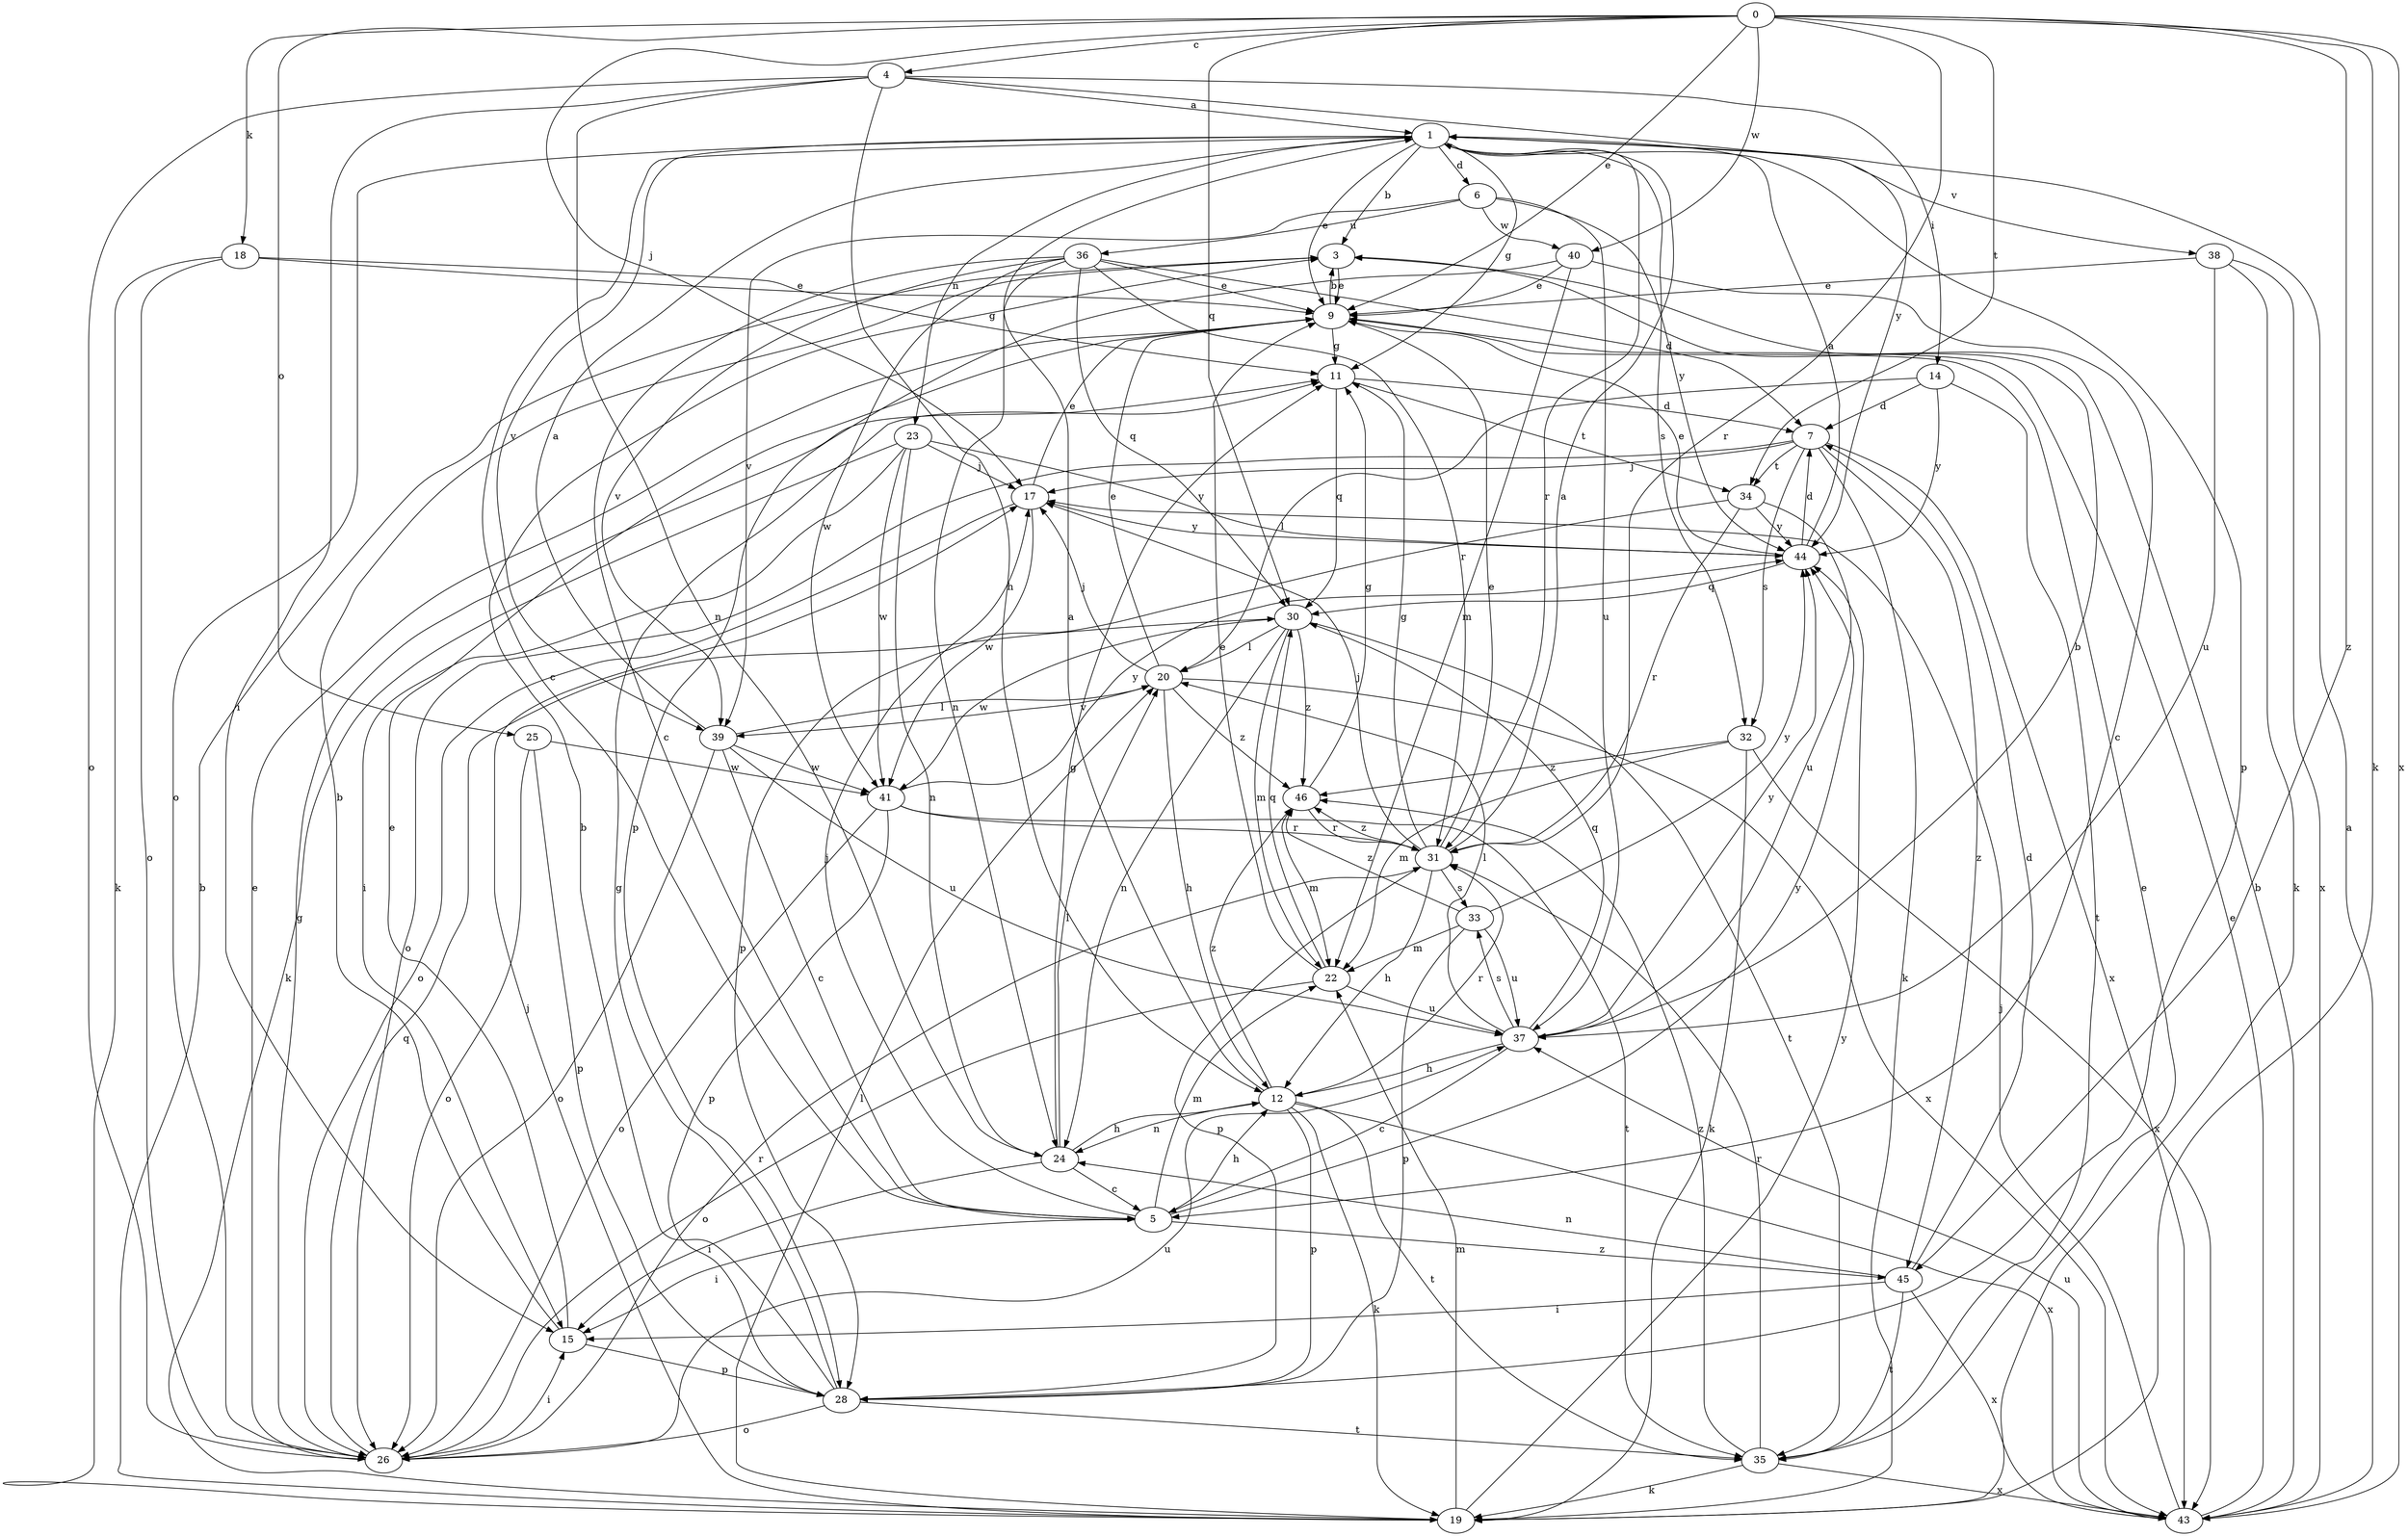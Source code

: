 strict digraph  {
0;
1;
3;
4;
5;
6;
7;
9;
11;
12;
14;
15;
17;
18;
19;
20;
22;
23;
24;
25;
26;
28;
30;
31;
32;
33;
34;
35;
36;
37;
38;
39;
40;
41;
43;
44;
45;
46;
0 -> 4  [label=c];
0 -> 9  [label=e];
0 -> 17  [label=j];
0 -> 18  [label=k];
0 -> 19  [label=k];
0 -> 25  [label=o];
0 -> 30  [label=q];
0 -> 31  [label=r];
0 -> 34  [label=t];
0 -> 40  [label=w];
0 -> 43  [label=x];
0 -> 45  [label=z];
1 -> 3  [label=b];
1 -> 5  [label=c];
1 -> 6  [label=d];
1 -> 9  [label=e];
1 -> 11  [label=g];
1 -> 23  [label=n];
1 -> 26  [label=o];
1 -> 28  [label=p];
1 -> 31  [label=r];
1 -> 32  [label=s];
1 -> 38  [label=v];
1 -> 39  [label=v];
3 -> 9  [label=e];
4 -> 1  [label=a];
4 -> 12  [label=h];
4 -> 14  [label=i];
4 -> 15  [label=i];
4 -> 24  [label=n];
4 -> 26  [label=o];
4 -> 44  [label=y];
5 -> 12  [label=h];
5 -> 15  [label=i];
5 -> 17  [label=j];
5 -> 22  [label=m];
5 -> 44  [label=y];
5 -> 45  [label=z];
6 -> 36  [label=u];
6 -> 37  [label=u];
6 -> 39  [label=v];
6 -> 40  [label=w];
6 -> 44  [label=y];
7 -> 17  [label=j];
7 -> 19  [label=k];
7 -> 26  [label=o];
7 -> 32  [label=s];
7 -> 34  [label=t];
7 -> 43  [label=x];
7 -> 45  [label=z];
9 -> 3  [label=b];
9 -> 11  [label=g];
11 -> 7  [label=d];
11 -> 30  [label=q];
11 -> 34  [label=t];
12 -> 1  [label=a];
12 -> 19  [label=k];
12 -> 24  [label=n];
12 -> 28  [label=p];
12 -> 31  [label=r];
12 -> 35  [label=t];
12 -> 43  [label=x];
12 -> 46  [label=z];
14 -> 7  [label=d];
14 -> 20  [label=l];
14 -> 35  [label=t];
14 -> 44  [label=y];
15 -> 3  [label=b];
15 -> 9  [label=e];
15 -> 28  [label=p];
17 -> 9  [label=e];
17 -> 26  [label=o];
17 -> 41  [label=w];
17 -> 44  [label=y];
18 -> 9  [label=e];
18 -> 11  [label=g];
18 -> 19  [label=k];
18 -> 26  [label=o];
19 -> 3  [label=b];
19 -> 17  [label=j];
19 -> 20  [label=l];
19 -> 22  [label=m];
19 -> 44  [label=y];
20 -> 9  [label=e];
20 -> 12  [label=h];
20 -> 17  [label=j];
20 -> 39  [label=v];
20 -> 43  [label=x];
20 -> 46  [label=z];
22 -> 9  [label=e];
22 -> 26  [label=o];
22 -> 30  [label=q];
22 -> 37  [label=u];
23 -> 15  [label=i];
23 -> 17  [label=j];
23 -> 19  [label=k];
23 -> 24  [label=n];
23 -> 41  [label=w];
23 -> 44  [label=y];
24 -> 5  [label=c];
24 -> 11  [label=g];
24 -> 12  [label=h];
24 -> 15  [label=i];
24 -> 20  [label=l];
25 -> 26  [label=o];
25 -> 28  [label=p];
25 -> 41  [label=w];
26 -> 9  [label=e];
26 -> 11  [label=g];
26 -> 15  [label=i];
26 -> 30  [label=q];
26 -> 31  [label=r];
26 -> 37  [label=u];
28 -> 3  [label=b];
28 -> 11  [label=g];
28 -> 26  [label=o];
28 -> 35  [label=t];
30 -> 20  [label=l];
30 -> 22  [label=m];
30 -> 24  [label=n];
30 -> 35  [label=t];
30 -> 41  [label=w];
30 -> 46  [label=z];
31 -> 1  [label=a];
31 -> 9  [label=e];
31 -> 11  [label=g];
31 -> 12  [label=h];
31 -> 17  [label=j];
31 -> 28  [label=p];
31 -> 33  [label=s];
31 -> 46  [label=z];
32 -> 19  [label=k];
32 -> 22  [label=m];
32 -> 43  [label=x];
32 -> 46  [label=z];
33 -> 22  [label=m];
33 -> 28  [label=p];
33 -> 37  [label=u];
33 -> 44  [label=y];
33 -> 46  [label=z];
34 -> 28  [label=p];
34 -> 31  [label=r];
34 -> 37  [label=u];
34 -> 44  [label=y];
35 -> 9  [label=e];
35 -> 19  [label=k];
35 -> 31  [label=r];
35 -> 43  [label=x];
35 -> 46  [label=z];
36 -> 5  [label=c];
36 -> 7  [label=d];
36 -> 9  [label=e];
36 -> 24  [label=n];
36 -> 30  [label=q];
36 -> 31  [label=r];
36 -> 39  [label=v];
36 -> 41  [label=w];
37 -> 3  [label=b];
37 -> 5  [label=c];
37 -> 12  [label=h];
37 -> 20  [label=l];
37 -> 30  [label=q];
37 -> 33  [label=s];
37 -> 44  [label=y];
38 -> 9  [label=e];
38 -> 19  [label=k];
38 -> 37  [label=u];
38 -> 43  [label=x];
39 -> 1  [label=a];
39 -> 5  [label=c];
39 -> 20  [label=l];
39 -> 26  [label=o];
39 -> 37  [label=u];
39 -> 41  [label=w];
40 -> 5  [label=c];
40 -> 9  [label=e];
40 -> 22  [label=m];
40 -> 28  [label=p];
41 -> 26  [label=o];
41 -> 28  [label=p];
41 -> 31  [label=r];
41 -> 35  [label=t];
41 -> 44  [label=y];
43 -> 1  [label=a];
43 -> 3  [label=b];
43 -> 9  [label=e];
43 -> 17  [label=j];
43 -> 37  [label=u];
44 -> 1  [label=a];
44 -> 7  [label=d];
44 -> 9  [label=e];
44 -> 30  [label=q];
45 -> 7  [label=d];
45 -> 15  [label=i];
45 -> 24  [label=n];
45 -> 35  [label=t];
45 -> 43  [label=x];
46 -> 11  [label=g];
46 -> 22  [label=m];
46 -> 31  [label=r];
}
